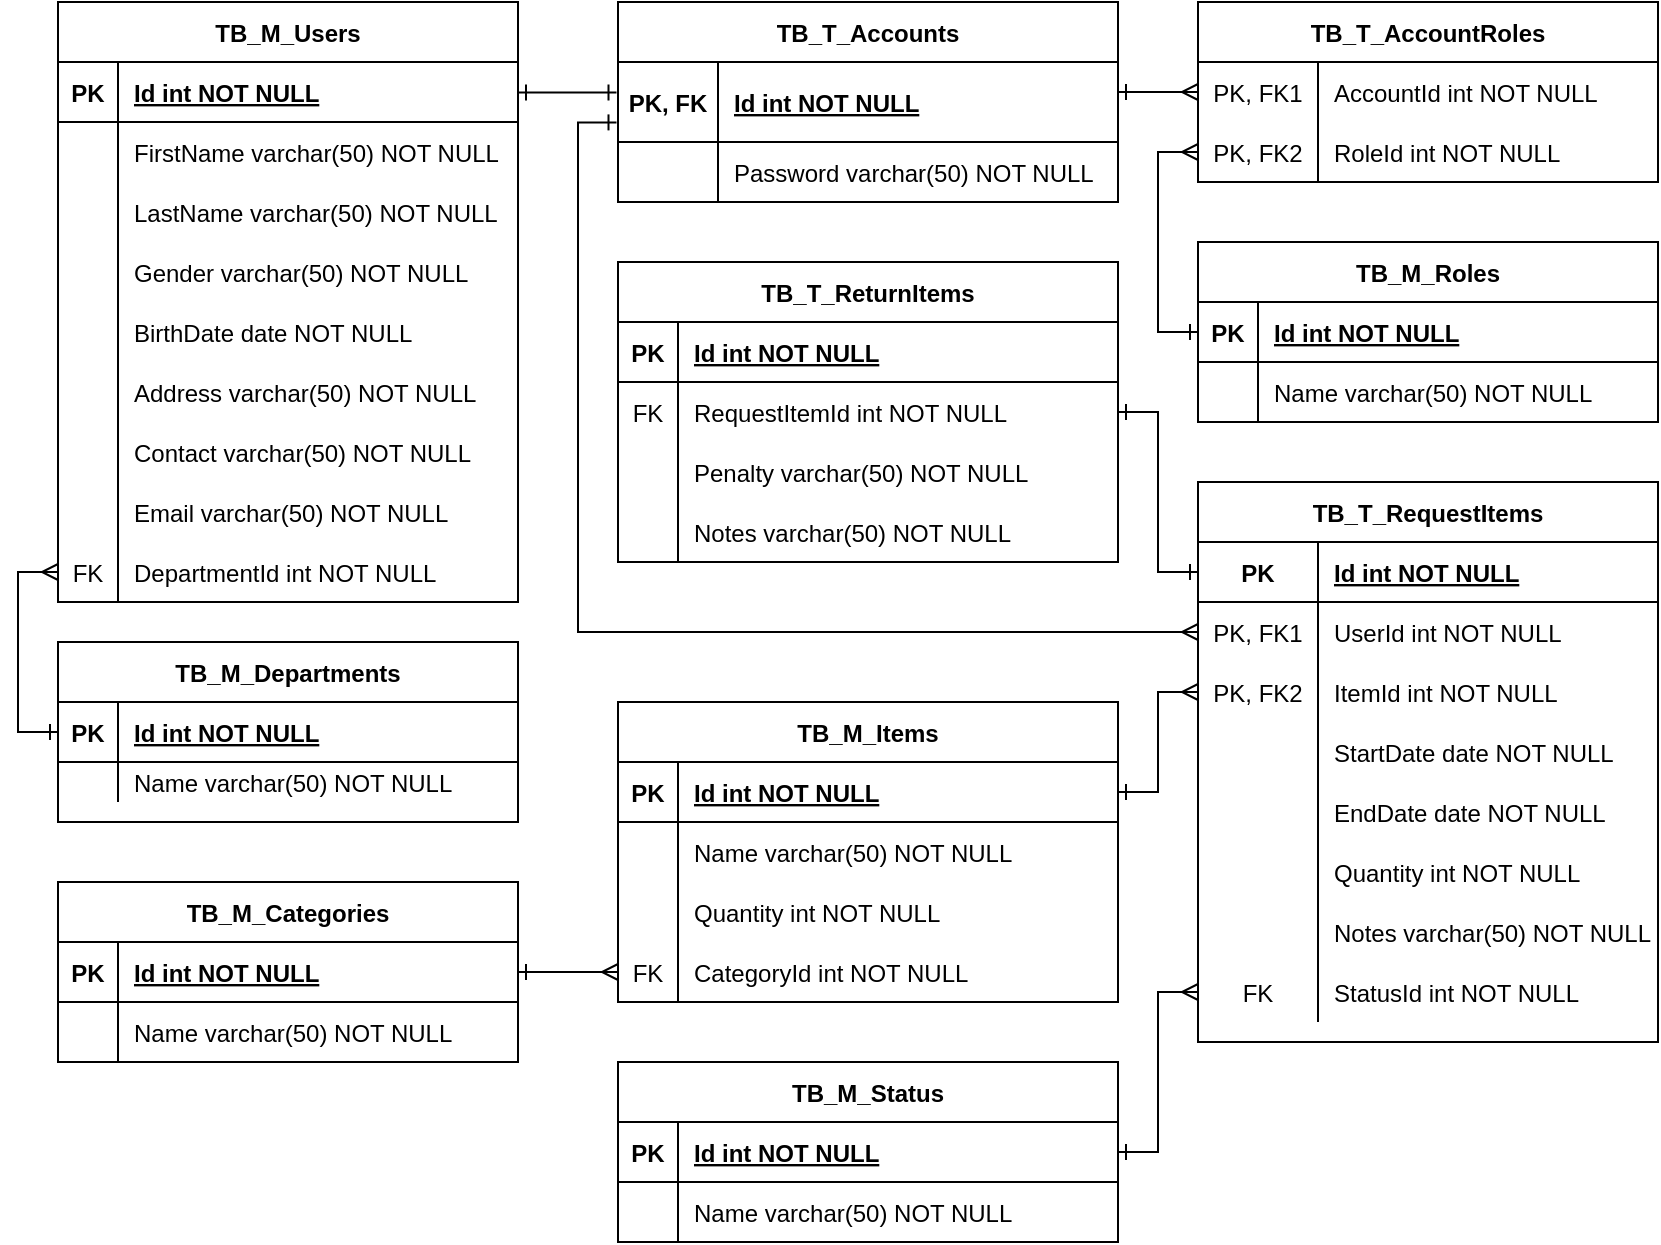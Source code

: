 <mxfile version="13.9.9" type="device"><diagram id="w-NEMkTlsazSrL-gV_eE" name="Page-1"><mxGraphModel dx="1618" dy="522" grid="1" gridSize="10" guides="1" tooltips="1" connect="1" arrows="1" fold="1" page="1" pageScale="1" pageWidth="850" pageHeight="1100" math="0" shadow="0"><root><mxCell id="0"/><mxCell id="1" parent="0"/><mxCell id="_yK1WqWLc95LK5TecWF0-2" value="TB_M_Users" style="shape=table;startSize=30;container=1;collapsible=1;childLayout=tableLayout;fixedRows=1;rowLines=0;fontStyle=1;align=center;resizeLast=1;" parent="1" vertex="1"><mxGeometry x="-50" width="230" height="300" as="geometry"/></mxCell><mxCell id="_yK1WqWLc95LK5TecWF0-3" value="" style="shape=partialRectangle;collapsible=0;dropTarget=0;pointerEvents=0;fillColor=none;top=0;left=0;bottom=1;right=0;points=[[0,0.5],[1,0.5]];portConstraint=eastwest;" parent="_yK1WqWLc95LK5TecWF0-2" vertex="1"><mxGeometry y="30" width="230" height="30" as="geometry"/></mxCell><mxCell id="_yK1WqWLc95LK5TecWF0-4" value="PK" style="shape=partialRectangle;connectable=0;fillColor=none;top=0;left=0;bottom=0;right=0;fontStyle=1;overflow=hidden;" parent="_yK1WqWLc95LK5TecWF0-3" vertex="1"><mxGeometry width="30" height="30" as="geometry"/></mxCell><mxCell id="_yK1WqWLc95LK5TecWF0-5" value="Id int NOT NULL" style="shape=partialRectangle;connectable=0;fillColor=none;top=0;left=0;bottom=0;right=0;align=left;spacingLeft=6;fontStyle=5;overflow=hidden;" parent="_yK1WqWLc95LK5TecWF0-3" vertex="1"><mxGeometry x="30" width="200" height="30" as="geometry"/></mxCell><mxCell id="_yK1WqWLc95LK5TecWF0-6" value="" style="shape=partialRectangle;collapsible=0;dropTarget=0;pointerEvents=0;fillColor=none;top=0;left=0;bottom=0;right=0;points=[[0,0.5],[1,0.5]];portConstraint=eastwest;" parent="_yK1WqWLc95LK5TecWF0-2" vertex="1"><mxGeometry y="60" width="230" height="30" as="geometry"/></mxCell><mxCell id="_yK1WqWLc95LK5TecWF0-7" value="" style="shape=partialRectangle;connectable=0;fillColor=none;top=0;left=0;bottom=0;right=0;editable=1;overflow=hidden;" parent="_yK1WqWLc95LK5TecWF0-6" vertex="1"><mxGeometry width="30" height="30" as="geometry"/></mxCell><mxCell id="_yK1WqWLc95LK5TecWF0-8" value="FirstName varchar(50) NOT NULL" style="shape=partialRectangle;connectable=0;fillColor=none;top=0;left=0;bottom=0;right=0;align=left;spacingLeft=6;overflow=hidden;" parent="_yK1WqWLc95LK5TecWF0-6" vertex="1"><mxGeometry x="30" width="200" height="30" as="geometry"/></mxCell><mxCell id="ksqIc-i-0kjTKb_IRrfs-51" value="" style="shape=partialRectangle;collapsible=0;dropTarget=0;pointerEvents=0;fillColor=none;top=0;left=0;bottom=0;right=0;points=[[0,0.5],[1,0.5]];portConstraint=eastwest;" parent="_yK1WqWLc95LK5TecWF0-2" vertex="1"><mxGeometry y="90" width="230" height="30" as="geometry"/></mxCell><mxCell id="ksqIc-i-0kjTKb_IRrfs-52" value="" style="shape=partialRectangle;connectable=0;fillColor=none;top=0;left=0;bottom=0;right=0;editable=1;overflow=hidden;" parent="ksqIc-i-0kjTKb_IRrfs-51" vertex="1"><mxGeometry width="30" height="30" as="geometry"/></mxCell><mxCell id="ksqIc-i-0kjTKb_IRrfs-53" value="LastName varchar(50) NOT NULL" style="shape=partialRectangle;connectable=0;fillColor=none;top=0;left=0;bottom=0;right=0;align=left;spacingLeft=6;overflow=hidden;" parent="ksqIc-i-0kjTKb_IRrfs-51" vertex="1"><mxGeometry x="30" width="200" height="30" as="geometry"/></mxCell><mxCell id="ksqIc-i-0kjTKb_IRrfs-48" value="" style="shape=partialRectangle;collapsible=0;dropTarget=0;pointerEvents=0;fillColor=none;top=0;left=0;bottom=0;right=0;points=[[0,0.5],[1,0.5]];portConstraint=eastwest;" parent="_yK1WqWLc95LK5TecWF0-2" vertex="1"><mxGeometry y="120" width="230" height="30" as="geometry"/></mxCell><mxCell id="ksqIc-i-0kjTKb_IRrfs-49" value="" style="shape=partialRectangle;connectable=0;fillColor=none;top=0;left=0;bottom=0;right=0;editable=1;overflow=hidden;" parent="ksqIc-i-0kjTKb_IRrfs-48" vertex="1"><mxGeometry width="30" height="30" as="geometry"/></mxCell><mxCell id="ksqIc-i-0kjTKb_IRrfs-50" value="Gender varchar(50) NOT NULL" style="shape=partialRectangle;connectable=0;fillColor=none;top=0;left=0;bottom=0;right=0;align=left;spacingLeft=6;overflow=hidden;" parent="ksqIc-i-0kjTKb_IRrfs-48" vertex="1"><mxGeometry x="30" width="200" height="30" as="geometry"/></mxCell><mxCell id="_yK1WqWLc95LK5TecWF0-12" value="" style="shape=partialRectangle;collapsible=0;dropTarget=0;pointerEvents=0;fillColor=none;top=0;left=0;bottom=0;right=0;points=[[0,0.5],[1,0.5]];portConstraint=eastwest;" parent="_yK1WqWLc95LK5TecWF0-2" vertex="1"><mxGeometry y="150" width="230" height="30" as="geometry"/></mxCell><mxCell id="_yK1WqWLc95LK5TecWF0-13" value="" style="shape=partialRectangle;connectable=0;fillColor=none;top=0;left=0;bottom=0;right=0;editable=1;overflow=hidden;" parent="_yK1WqWLc95LK5TecWF0-12" vertex="1"><mxGeometry width="30" height="30" as="geometry"/></mxCell><mxCell id="_yK1WqWLc95LK5TecWF0-14" value="BirthDate date NOT NULL" style="shape=partialRectangle;connectable=0;fillColor=none;top=0;left=0;bottom=0;right=0;align=left;spacingLeft=6;overflow=hidden;" parent="_yK1WqWLc95LK5TecWF0-12" vertex="1"><mxGeometry x="30" width="200" height="30" as="geometry"/></mxCell><mxCell id="_yK1WqWLc95LK5TecWF0-9" value="" style="shape=partialRectangle;collapsible=0;dropTarget=0;pointerEvents=0;fillColor=none;top=0;left=0;bottom=0;right=0;points=[[0,0.5],[1,0.5]];portConstraint=eastwest;" parent="_yK1WqWLc95LK5TecWF0-2" vertex="1"><mxGeometry y="180" width="230" height="30" as="geometry"/></mxCell><mxCell id="_yK1WqWLc95LK5TecWF0-10" value="" style="shape=partialRectangle;connectable=0;fillColor=none;top=0;left=0;bottom=0;right=0;editable=1;overflow=hidden;" parent="_yK1WqWLc95LK5TecWF0-9" vertex="1"><mxGeometry width="30" height="30" as="geometry"/></mxCell><mxCell id="_yK1WqWLc95LK5TecWF0-11" value="Address varchar(50) NOT NULL" style="shape=partialRectangle;connectable=0;fillColor=none;top=0;left=0;bottom=0;right=0;align=left;spacingLeft=6;overflow=hidden;" parent="_yK1WqWLc95LK5TecWF0-9" vertex="1"><mxGeometry x="30" width="200" height="30" as="geometry"/></mxCell><mxCell id="ksqIc-i-0kjTKb_IRrfs-29" value="" style="shape=partialRectangle;collapsible=0;dropTarget=0;pointerEvents=0;fillColor=none;top=0;left=0;bottom=0;right=0;points=[[0,0.5],[1,0.5]];portConstraint=eastwest;" parent="_yK1WqWLc95LK5TecWF0-2" vertex="1"><mxGeometry y="210" width="230" height="30" as="geometry"/></mxCell><mxCell id="ksqIc-i-0kjTKb_IRrfs-30" value="" style="shape=partialRectangle;connectable=0;fillColor=none;top=0;left=0;bottom=0;right=0;editable=1;overflow=hidden;" parent="ksqIc-i-0kjTKb_IRrfs-29" vertex="1"><mxGeometry width="30" height="30" as="geometry"/></mxCell><mxCell id="ksqIc-i-0kjTKb_IRrfs-31" value="Contact varchar(50) NOT NULL" style="shape=partialRectangle;connectable=0;fillColor=none;top=0;left=0;bottom=0;right=0;align=left;spacingLeft=6;overflow=hidden;" parent="ksqIc-i-0kjTKb_IRrfs-29" vertex="1"><mxGeometry x="30" width="200" height="30" as="geometry"/></mxCell><mxCell id="ksqIc-i-0kjTKb_IRrfs-54" value="" style="shape=partialRectangle;collapsible=0;dropTarget=0;pointerEvents=0;fillColor=none;top=0;left=0;bottom=0;right=0;points=[[0,0.5],[1,0.5]];portConstraint=eastwest;" parent="_yK1WqWLc95LK5TecWF0-2" vertex="1"><mxGeometry y="240" width="230" height="30" as="geometry"/></mxCell><mxCell id="ksqIc-i-0kjTKb_IRrfs-55" value="" style="shape=partialRectangle;connectable=0;fillColor=none;top=0;left=0;bottom=0;right=0;editable=1;overflow=hidden;" parent="ksqIc-i-0kjTKb_IRrfs-54" vertex="1"><mxGeometry width="30" height="30" as="geometry"/></mxCell><mxCell id="ksqIc-i-0kjTKb_IRrfs-56" value="Email varchar(50) NOT NULL" style="shape=partialRectangle;connectable=0;fillColor=none;top=0;left=0;bottom=0;right=0;align=left;spacingLeft=6;overflow=hidden;" parent="ksqIc-i-0kjTKb_IRrfs-54" vertex="1"><mxGeometry x="30" width="200" height="30" as="geometry"/></mxCell><mxCell id="ksqIc-i-0kjTKb_IRrfs-57" value="" style="shape=partialRectangle;collapsible=0;dropTarget=0;pointerEvents=0;fillColor=none;top=0;left=0;bottom=0;right=0;points=[[0,0.5],[1,0.5]];portConstraint=eastwest;" parent="_yK1WqWLc95LK5TecWF0-2" vertex="1"><mxGeometry y="270" width="230" height="30" as="geometry"/></mxCell><mxCell id="ksqIc-i-0kjTKb_IRrfs-58" value="FK" style="shape=partialRectangle;connectable=0;fillColor=none;top=0;left=0;bottom=0;right=0;editable=1;overflow=hidden;" parent="ksqIc-i-0kjTKb_IRrfs-57" vertex="1"><mxGeometry width="30" height="30" as="geometry"/></mxCell><mxCell id="ksqIc-i-0kjTKb_IRrfs-59" value="DepartmentId int NOT NULL" style="shape=partialRectangle;connectable=0;fillColor=none;top=0;left=0;bottom=0;right=0;align=left;spacingLeft=6;overflow=hidden;" parent="ksqIc-i-0kjTKb_IRrfs-57" vertex="1"><mxGeometry x="30" width="200" height="30" as="geometry"/></mxCell><mxCell id="_yK1WqWLc95LK5TecWF0-42" value="TB_T_Accounts" style="shape=table;startSize=30;container=1;collapsible=1;childLayout=tableLayout;fixedRows=1;rowLines=0;fontStyle=1;align=center;resizeLast=1;" parent="1" vertex="1"><mxGeometry x="230" width="250" height="100" as="geometry"/></mxCell><mxCell id="_yK1WqWLc95LK5TecWF0-46" value="" style="shape=partialRectangle;collapsible=0;dropTarget=0;pointerEvents=0;fillColor=none;top=0;left=0;bottom=1;right=0;points=[[0,0.5],[1,0.5]];portConstraint=eastwest;" parent="_yK1WqWLc95LK5TecWF0-42" vertex="1"><mxGeometry y="30" width="250" height="40" as="geometry"/></mxCell><mxCell id="_yK1WqWLc95LK5TecWF0-47" value="PK, FK" style="shape=partialRectangle;connectable=0;fillColor=none;top=0;left=0;bottom=0;right=0;fontStyle=1;overflow=hidden;" parent="_yK1WqWLc95LK5TecWF0-46" vertex="1"><mxGeometry width="50" height="40" as="geometry"/></mxCell><mxCell id="_yK1WqWLc95LK5TecWF0-48" value="Id int NOT NULL" style="shape=partialRectangle;connectable=0;fillColor=none;top=0;left=0;bottom=0;right=0;align=left;spacingLeft=6;fontStyle=5;overflow=hidden;" parent="_yK1WqWLc95LK5TecWF0-46" vertex="1"><mxGeometry x="50" width="200" height="40" as="geometry"/></mxCell><mxCell id="_yK1WqWLc95LK5TecWF0-49" value="" style="shape=partialRectangle;collapsible=0;dropTarget=0;pointerEvents=0;fillColor=none;top=0;left=0;bottom=0;right=0;points=[[0,0.5],[1,0.5]];portConstraint=eastwest;" parent="_yK1WqWLc95LK5TecWF0-42" vertex="1"><mxGeometry y="70" width="250" height="30" as="geometry"/></mxCell><mxCell id="_yK1WqWLc95LK5TecWF0-50" value="" style="shape=partialRectangle;connectable=0;fillColor=none;top=0;left=0;bottom=0;right=0;editable=1;overflow=hidden;" parent="_yK1WqWLc95LK5TecWF0-49" vertex="1"><mxGeometry width="50" height="30" as="geometry"/></mxCell><mxCell id="_yK1WqWLc95LK5TecWF0-51" value="Password varchar(50) NOT NULL" style="shape=partialRectangle;connectable=0;fillColor=none;top=0;left=0;bottom=0;right=0;align=left;spacingLeft=6;overflow=hidden;" parent="_yK1WqWLc95LK5TecWF0-49" vertex="1"><mxGeometry x="50" width="200" height="30" as="geometry"/></mxCell><mxCell id="_yK1WqWLc95LK5TecWF0-129" style="edgeStyle=orthogonalEdgeStyle;rounded=0;orthogonalLoop=1;jettySize=auto;html=1;entryX=0;entryY=0.5;entryDx=0;entryDy=0;startArrow=ERmany;startFill=0;endArrow=ERone;endFill=0;exitX=0;exitY=0.5;exitDx=0;exitDy=0;" parent="1" source="_yK1WqWLc95LK5TecWF0-62" target="_yK1WqWLc95LK5TecWF0-81" edge="1"><mxGeometry relative="1" as="geometry"><mxPoint x="520" y="105" as="sourcePoint"/></mxGeometry></mxCell><mxCell id="_yK1WqWLc95LK5TecWF0-55" value="TB_T_AccountRoles" style="shape=table;startSize=30;container=1;collapsible=1;childLayout=tableLayout;fixedRows=1;rowLines=0;fontStyle=1;align=center;resizeLast=1;" parent="1" vertex="1"><mxGeometry x="520" width="230" height="90" as="geometry"/></mxCell><mxCell id="_yK1WqWLc95LK5TecWF0-56" value="" style="shape=partialRectangle;collapsible=0;dropTarget=0;pointerEvents=0;fillColor=none;top=0;left=0;bottom=0;right=0;points=[[0,0.5],[1,0.5]];portConstraint=eastwest;" parent="_yK1WqWLc95LK5TecWF0-55" vertex="1"><mxGeometry y="30" width="230" height="30" as="geometry"/></mxCell><mxCell id="_yK1WqWLc95LK5TecWF0-57" value="PK, FK1" style="shape=partialRectangle;connectable=0;fillColor=none;top=0;left=0;bottom=0;right=0;fontStyle=0;overflow=hidden;" parent="_yK1WqWLc95LK5TecWF0-56" vertex="1"><mxGeometry width="60" height="30" as="geometry"/></mxCell><mxCell id="_yK1WqWLc95LK5TecWF0-58" value="AccountId int NOT NULL" style="shape=partialRectangle;connectable=0;fillColor=none;top=0;left=0;bottom=0;right=0;align=left;spacingLeft=6;fontStyle=0;overflow=hidden;" parent="_yK1WqWLc95LK5TecWF0-56" vertex="1"><mxGeometry x="60" width="170" height="30" as="geometry"/></mxCell><mxCell id="_yK1WqWLc95LK5TecWF0-62" value="" style="shape=partialRectangle;collapsible=0;dropTarget=0;pointerEvents=0;fillColor=none;top=0;left=0;bottom=0;right=0;points=[[0,0.5],[1,0.5]];portConstraint=eastwest;" parent="_yK1WqWLc95LK5TecWF0-55" vertex="1"><mxGeometry y="60" width="230" height="30" as="geometry"/></mxCell><mxCell id="_yK1WqWLc95LK5TecWF0-63" value="PK, FK2" style="shape=partialRectangle;connectable=0;fillColor=none;top=0;left=0;bottom=0;right=0;editable=1;overflow=hidden;" parent="_yK1WqWLc95LK5TecWF0-62" vertex="1"><mxGeometry width="60" height="30" as="geometry"/></mxCell><mxCell id="_yK1WqWLc95LK5TecWF0-64" value="RoleId int NOT NULL" style="shape=partialRectangle;connectable=0;fillColor=none;top=0;left=0;bottom=0;right=0;align=left;spacingLeft=6;overflow=hidden;" parent="_yK1WqWLc95LK5TecWF0-62" vertex="1"><mxGeometry x="60" width="170" height="30" as="geometry"/></mxCell><mxCell id="_yK1WqWLc95LK5TecWF0-81" value="TB_M_Roles" style="shape=table;startSize=30;container=1;collapsible=1;childLayout=tableLayout;fixedRows=1;rowLines=0;fontStyle=1;align=center;resizeLast=1;" parent="1" vertex="1"><mxGeometry x="520" y="120" width="230" height="90" as="geometry"/></mxCell><mxCell id="_yK1WqWLc95LK5TecWF0-82" value="" style="shape=partialRectangle;collapsible=0;dropTarget=0;pointerEvents=0;fillColor=none;top=0;left=0;bottom=1;right=0;points=[[0,0.5],[1,0.5]];portConstraint=eastwest;" parent="_yK1WqWLc95LK5TecWF0-81" vertex="1"><mxGeometry y="30" width="230" height="30" as="geometry"/></mxCell><mxCell id="_yK1WqWLc95LK5TecWF0-83" value="PK" style="shape=partialRectangle;connectable=0;fillColor=none;top=0;left=0;bottom=0;right=0;fontStyle=1;overflow=hidden;" parent="_yK1WqWLc95LK5TecWF0-82" vertex="1"><mxGeometry width="30" height="30" as="geometry"/></mxCell><mxCell id="_yK1WqWLc95LK5TecWF0-84" value="Id int NOT NULL" style="shape=partialRectangle;connectable=0;fillColor=none;top=0;left=0;bottom=0;right=0;align=left;spacingLeft=6;fontStyle=5;overflow=hidden;" parent="_yK1WqWLc95LK5TecWF0-82" vertex="1"><mxGeometry x="30" width="200" height="30" as="geometry"/></mxCell><mxCell id="_yK1WqWLc95LK5TecWF0-85" value="" style="shape=partialRectangle;collapsible=0;dropTarget=0;pointerEvents=0;fillColor=none;top=0;left=0;bottom=0;right=0;points=[[0,0.5],[1,0.5]];portConstraint=eastwest;" parent="_yK1WqWLc95LK5TecWF0-81" vertex="1"><mxGeometry y="60" width="230" height="30" as="geometry"/></mxCell><mxCell id="_yK1WqWLc95LK5TecWF0-86" value="" style="shape=partialRectangle;connectable=0;fillColor=none;top=0;left=0;bottom=0;right=0;editable=1;overflow=hidden;" parent="_yK1WqWLc95LK5TecWF0-85" vertex="1"><mxGeometry width="30" height="30" as="geometry"/></mxCell><mxCell id="_yK1WqWLc95LK5TecWF0-87" value="Name varchar(50) NOT NULL" style="shape=partialRectangle;connectable=0;fillColor=none;top=0;left=0;bottom=0;right=0;align=left;spacingLeft=6;overflow=hidden;" parent="_yK1WqWLc95LK5TecWF0-85" vertex="1"><mxGeometry x="30" width="200" height="30" as="geometry"/></mxCell><mxCell id="_yK1WqWLc95LK5TecWF0-94" value="TB_M_Items" style="shape=table;startSize=30;container=1;collapsible=1;childLayout=tableLayout;fixedRows=1;rowLines=0;fontStyle=1;align=center;resizeLast=1;" parent="1" vertex="1"><mxGeometry x="230" y="350" width="250" height="150" as="geometry"/></mxCell><mxCell id="_yK1WqWLc95LK5TecWF0-95" value="" style="shape=partialRectangle;collapsible=0;dropTarget=0;pointerEvents=0;fillColor=none;top=0;left=0;bottom=1;right=0;points=[[0,0.5],[1,0.5]];portConstraint=eastwest;" parent="_yK1WqWLc95LK5TecWF0-94" vertex="1"><mxGeometry y="30" width="250" height="30" as="geometry"/></mxCell><mxCell id="_yK1WqWLc95LK5TecWF0-96" value="PK" style="shape=partialRectangle;connectable=0;fillColor=none;top=0;left=0;bottom=0;right=0;fontStyle=1;overflow=hidden;" parent="_yK1WqWLc95LK5TecWF0-95" vertex="1"><mxGeometry width="30" height="30" as="geometry"/></mxCell><mxCell id="_yK1WqWLc95LK5TecWF0-97" value="Id int NOT NULL" style="shape=partialRectangle;connectable=0;fillColor=none;top=0;left=0;bottom=0;right=0;align=left;spacingLeft=6;fontStyle=5;overflow=hidden;" parent="_yK1WqWLc95LK5TecWF0-95" vertex="1"><mxGeometry x="30" width="220" height="30" as="geometry"/></mxCell><mxCell id="_yK1WqWLc95LK5TecWF0-98" value="" style="shape=partialRectangle;collapsible=0;dropTarget=0;pointerEvents=0;fillColor=none;top=0;left=0;bottom=0;right=0;points=[[0,0.5],[1,0.5]];portConstraint=eastwest;" parent="_yK1WqWLc95LK5TecWF0-94" vertex="1"><mxGeometry y="60" width="250" height="30" as="geometry"/></mxCell><mxCell id="_yK1WqWLc95LK5TecWF0-99" value="" style="shape=partialRectangle;connectable=0;fillColor=none;top=0;left=0;bottom=0;right=0;editable=1;overflow=hidden;" parent="_yK1WqWLc95LK5TecWF0-98" vertex="1"><mxGeometry width="30" height="30" as="geometry"/></mxCell><mxCell id="_yK1WqWLc95LK5TecWF0-100" value="Name varchar(50) NOT NULL" style="shape=partialRectangle;connectable=0;fillColor=none;top=0;left=0;bottom=0;right=0;align=left;spacingLeft=6;overflow=hidden;" parent="_yK1WqWLc95LK5TecWF0-98" vertex="1"><mxGeometry x="30" width="220" height="30" as="geometry"/></mxCell><mxCell id="_yK1WqWLc95LK5TecWF0-101" value="" style="shape=partialRectangle;collapsible=0;dropTarget=0;pointerEvents=0;fillColor=none;top=0;left=0;bottom=0;right=0;points=[[0,0.5],[1,0.5]];portConstraint=eastwest;" parent="_yK1WqWLc95LK5TecWF0-94" vertex="1"><mxGeometry y="90" width="250" height="30" as="geometry"/></mxCell><mxCell id="_yK1WqWLc95LK5TecWF0-102" value="" style="shape=partialRectangle;connectable=0;fillColor=none;top=0;left=0;bottom=0;right=0;editable=1;overflow=hidden;" parent="_yK1WqWLc95LK5TecWF0-101" vertex="1"><mxGeometry width="30" height="30" as="geometry"/></mxCell><mxCell id="_yK1WqWLc95LK5TecWF0-103" value="Quantity int NOT NULL" style="shape=partialRectangle;connectable=0;fillColor=none;top=0;left=0;bottom=0;right=0;align=left;spacingLeft=6;overflow=hidden;" parent="_yK1WqWLc95LK5TecWF0-101" vertex="1"><mxGeometry x="30" width="220" height="30" as="geometry"/></mxCell><mxCell id="_yK1WqWLc95LK5TecWF0-104" value="" style="shape=partialRectangle;collapsible=0;dropTarget=0;pointerEvents=0;fillColor=none;top=0;left=0;bottom=0;right=0;points=[[0,0.5],[1,0.5]];portConstraint=eastwest;" parent="_yK1WqWLc95LK5TecWF0-94" vertex="1"><mxGeometry y="120" width="250" height="30" as="geometry"/></mxCell><mxCell id="_yK1WqWLc95LK5TecWF0-105" value="FK" style="shape=partialRectangle;connectable=0;fillColor=none;top=0;left=0;bottom=0;right=0;editable=1;overflow=hidden;" parent="_yK1WqWLc95LK5TecWF0-104" vertex="1"><mxGeometry width="30" height="30" as="geometry"/></mxCell><mxCell id="_yK1WqWLc95LK5TecWF0-106" value="CategoryId int NOT NULL" style="shape=partialRectangle;connectable=0;fillColor=none;top=0;left=0;bottom=0;right=0;align=left;spacingLeft=6;overflow=hidden;" parent="_yK1WqWLc95LK5TecWF0-104" vertex="1"><mxGeometry x="30" width="220" height="30" as="geometry"/></mxCell><mxCell id="_yK1WqWLc95LK5TecWF0-132" style="edgeStyle=orthogonalEdgeStyle;rounded=0;orthogonalLoop=1;jettySize=auto;html=1;startArrow=ERmany;startFill=0;endArrow=ERone;endFill=0;entryX=-0.003;entryY=0.755;entryDx=0;entryDy=0;entryPerimeter=0;exitX=0;exitY=0.5;exitDx=0;exitDy=0;" parent="1" source="_yK1WqWLc95LK5TecWF0-111" target="_yK1WqWLc95LK5TecWF0-46" edge="1"><mxGeometry relative="1" as="geometry"><Array as="points"><mxPoint x="210" y="315"/><mxPoint x="210" y="60"/></Array><mxPoint x="430" y="320" as="sourcePoint"/><mxPoint x="270" y="130" as="targetPoint"/></mxGeometry></mxCell><mxCell id="_yK1WqWLc95LK5TecWF0-107" value="TB_T_RequestItems" style="shape=table;startSize=30;container=1;collapsible=1;childLayout=tableLayout;fixedRows=1;rowLines=0;fontStyle=1;align=center;resizeLast=1;" parent="1" vertex="1"><mxGeometry x="520" y="240" width="230" height="280" as="geometry"/></mxCell><mxCell id="_yK1WqWLc95LK5TecWF0-108" value="" style="shape=partialRectangle;collapsible=0;dropTarget=0;pointerEvents=0;fillColor=none;top=0;left=0;bottom=1;right=0;points=[[0,0.5],[1,0.5]];portConstraint=eastwest;" parent="_yK1WqWLc95LK5TecWF0-107" vertex="1"><mxGeometry y="30" width="230" height="30" as="geometry"/></mxCell><mxCell id="_yK1WqWLc95LK5TecWF0-109" value="PK" style="shape=partialRectangle;connectable=0;fillColor=none;top=0;left=0;bottom=0;right=0;fontStyle=1;overflow=hidden;" parent="_yK1WqWLc95LK5TecWF0-108" vertex="1"><mxGeometry width="60" height="30" as="geometry"/></mxCell><mxCell id="_yK1WqWLc95LK5TecWF0-110" value="Id int NOT NULL" style="shape=partialRectangle;connectable=0;fillColor=none;top=0;left=0;bottom=0;right=0;align=left;spacingLeft=6;fontStyle=5;overflow=hidden;" parent="_yK1WqWLc95LK5TecWF0-108" vertex="1"><mxGeometry x="60" width="170" height="30" as="geometry"/></mxCell><mxCell id="_yK1WqWLc95LK5TecWF0-111" value="" style="shape=partialRectangle;collapsible=0;dropTarget=0;pointerEvents=0;fillColor=none;top=0;left=0;bottom=0;right=0;points=[[0,0.5],[1,0.5]];portConstraint=eastwest;" parent="_yK1WqWLc95LK5TecWF0-107" vertex="1"><mxGeometry y="60" width="230" height="30" as="geometry"/></mxCell><mxCell id="_yK1WqWLc95LK5TecWF0-112" value="PK, FK1" style="shape=partialRectangle;connectable=0;fillColor=none;top=0;left=0;bottom=0;right=0;editable=1;overflow=hidden;" parent="_yK1WqWLc95LK5TecWF0-111" vertex="1"><mxGeometry width="60" height="30" as="geometry"/></mxCell><mxCell id="_yK1WqWLc95LK5TecWF0-113" value="UserId int NOT NULL" style="shape=partialRectangle;connectable=0;fillColor=none;top=0;left=0;bottom=0;right=0;align=left;spacingLeft=6;overflow=hidden;" parent="_yK1WqWLc95LK5TecWF0-111" vertex="1"><mxGeometry x="60" width="170" height="30" as="geometry"/></mxCell><mxCell id="_yK1WqWLc95LK5TecWF0-114" value="" style="shape=partialRectangle;collapsible=0;dropTarget=0;pointerEvents=0;fillColor=none;top=0;left=0;bottom=0;right=0;points=[[0,0.5],[1,0.5]];portConstraint=eastwest;" parent="_yK1WqWLc95LK5TecWF0-107" vertex="1"><mxGeometry y="90" width="230" height="30" as="geometry"/></mxCell><mxCell id="_yK1WqWLc95LK5TecWF0-115" value="PK, FK2" style="shape=partialRectangle;connectable=0;fillColor=none;top=0;left=0;bottom=0;right=0;editable=1;overflow=hidden;" parent="_yK1WqWLc95LK5TecWF0-114" vertex="1"><mxGeometry width="60" height="30" as="geometry"/></mxCell><mxCell id="_yK1WqWLc95LK5TecWF0-116" value="ItemId int NOT NULL" style="shape=partialRectangle;connectable=0;fillColor=none;top=0;left=0;bottom=0;right=0;align=left;spacingLeft=6;overflow=hidden;" parent="_yK1WqWLc95LK5TecWF0-114" vertex="1"><mxGeometry x="60" width="170" height="30" as="geometry"/></mxCell><mxCell id="_yK1WqWLc95LK5TecWF0-117" value="" style="shape=partialRectangle;collapsible=0;dropTarget=0;pointerEvents=0;fillColor=none;top=0;left=0;bottom=0;right=0;points=[[0,0.5],[1,0.5]];portConstraint=eastwest;" parent="_yK1WqWLc95LK5TecWF0-107" vertex="1"><mxGeometry y="120" width="230" height="30" as="geometry"/></mxCell><mxCell id="_yK1WqWLc95LK5TecWF0-118" value="" style="shape=partialRectangle;connectable=0;fillColor=none;top=0;left=0;bottom=0;right=0;editable=1;overflow=hidden;" parent="_yK1WqWLc95LK5TecWF0-117" vertex="1"><mxGeometry width="60" height="30" as="geometry"/></mxCell><mxCell id="_yK1WqWLc95LK5TecWF0-119" value="StartDate date NOT NULL" style="shape=partialRectangle;connectable=0;fillColor=none;top=0;left=0;bottom=0;right=0;align=left;spacingLeft=6;overflow=hidden;" parent="_yK1WqWLc95LK5TecWF0-117" vertex="1"><mxGeometry x="60" width="170" height="30" as="geometry"/></mxCell><mxCell id="ksqIc-i-0kjTKb_IRrfs-74" value="" style="shape=partialRectangle;collapsible=0;dropTarget=0;pointerEvents=0;fillColor=none;top=0;left=0;bottom=0;right=0;points=[[0,0.5],[1,0.5]];portConstraint=eastwest;" parent="_yK1WqWLc95LK5TecWF0-107" vertex="1"><mxGeometry y="150" width="230" height="30" as="geometry"/></mxCell><mxCell id="ksqIc-i-0kjTKb_IRrfs-75" value="" style="shape=partialRectangle;connectable=0;fillColor=none;top=0;left=0;bottom=0;right=0;editable=1;overflow=hidden;" parent="ksqIc-i-0kjTKb_IRrfs-74" vertex="1"><mxGeometry width="60" height="30" as="geometry"/></mxCell><mxCell id="ksqIc-i-0kjTKb_IRrfs-76" value="EndDate date NOT NULL" style="shape=partialRectangle;connectable=0;fillColor=none;top=0;left=0;bottom=0;right=0;align=left;spacingLeft=6;overflow=hidden;" parent="ksqIc-i-0kjTKb_IRrfs-74" vertex="1"><mxGeometry x="60" width="170" height="30" as="geometry"/></mxCell><mxCell id="ksqIc-i-0kjTKb_IRrfs-77" value="" style="shape=partialRectangle;collapsible=0;dropTarget=0;pointerEvents=0;fillColor=none;top=0;left=0;bottom=0;right=0;points=[[0,0.5],[1,0.5]];portConstraint=eastwest;" parent="_yK1WqWLc95LK5TecWF0-107" vertex="1"><mxGeometry y="180" width="230" height="30" as="geometry"/></mxCell><mxCell id="ksqIc-i-0kjTKb_IRrfs-78" value="" style="shape=partialRectangle;connectable=0;fillColor=none;top=0;left=0;bottom=0;right=0;editable=1;overflow=hidden;" parent="ksqIc-i-0kjTKb_IRrfs-77" vertex="1"><mxGeometry width="60" height="30" as="geometry"/></mxCell><mxCell id="ksqIc-i-0kjTKb_IRrfs-79" value="Quantity int NOT NULL" style="shape=partialRectangle;connectable=0;fillColor=none;top=0;left=0;bottom=0;right=0;align=left;spacingLeft=6;overflow=hidden;" parent="ksqIc-i-0kjTKb_IRrfs-77" vertex="1"><mxGeometry x="60" width="170" height="30" as="geometry"/></mxCell><mxCell id="ksqIc-i-0kjTKb_IRrfs-80" value="" style="shape=partialRectangle;collapsible=0;dropTarget=0;pointerEvents=0;fillColor=none;top=0;left=0;bottom=0;right=0;points=[[0,0.5],[1,0.5]];portConstraint=eastwest;" parent="_yK1WqWLc95LK5TecWF0-107" vertex="1"><mxGeometry y="210" width="230" height="30" as="geometry"/></mxCell><mxCell id="ksqIc-i-0kjTKb_IRrfs-81" value="" style="shape=partialRectangle;connectable=0;fillColor=none;top=0;left=0;bottom=0;right=0;editable=1;overflow=hidden;" parent="ksqIc-i-0kjTKb_IRrfs-80" vertex="1"><mxGeometry width="60" height="30" as="geometry"/></mxCell><mxCell id="ksqIc-i-0kjTKb_IRrfs-82" value="Notes varchar(50) NOT NULL" style="shape=partialRectangle;connectable=0;fillColor=none;top=0;left=0;bottom=0;right=0;align=left;spacingLeft=6;overflow=hidden;" parent="ksqIc-i-0kjTKb_IRrfs-80" vertex="1"><mxGeometry x="60" width="170" height="30" as="geometry"/></mxCell><mxCell id="ksqIc-i-0kjTKb_IRrfs-83" value="" style="shape=partialRectangle;collapsible=0;dropTarget=0;pointerEvents=0;fillColor=none;top=0;left=0;bottom=0;right=0;points=[[0,0.5],[1,0.5]];portConstraint=eastwest;" parent="_yK1WqWLc95LK5TecWF0-107" vertex="1"><mxGeometry y="240" width="230" height="30" as="geometry"/></mxCell><mxCell id="ksqIc-i-0kjTKb_IRrfs-84" value="FK" style="shape=partialRectangle;connectable=0;fillColor=none;top=0;left=0;bottom=0;right=0;editable=1;overflow=hidden;" parent="ksqIc-i-0kjTKb_IRrfs-83" vertex="1"><mxGeometry width="60" height="30" as="geometry"/></mxCell><mxCell id="ksqIc-i-0kjTKb_IRrfs-85" value="StatusId int NOT NULL" style="shape=partialRectangle;connectable=0;fillColor=none;top=0;left=0;bottom=0;right=0;align=left;spacingLeft=6;overflow=hidden;" parent="ksqIc-i-0kjTKb_IRrfs-83" vertex="1"><mxGeometry x="60" width="170" height="30" as="geometry"/></mxCell><mxCell id="_yK1WqWLc95LK5TecWF0-127" style="edgeStyle=orthogonalEdgeStyle;rounded=0;orthogonalLoop=1;jettySize=auto;html=1;startArrow=ERone;startFill=0;endArrow=ERone;endFill=0;entryX=-0.003;entryY=0.382;entryDx=0;entryDy=0;entryPerimeter=0;" parent="1" source="_yK1WqWLc95LK5TecWF0-3" target="_yK1WqWLc95LK5TecWF0-46" edge="1"><mxGeometry relative="1" as="geometry"><mxPoint x="220" y="45" as="targetPoint"/><Array as="points"><mxPoint x="210" y="45"/></Array></mxGeometry></mxCell><mxCell id="_yK1WqWLc95LK5TecWF0-128" style="edgeStyle=orthogonalEdgeStyle;rounded=0;orthogonalLoop=1;jettySize=auto;html=1;entryX=0;entryY=0.5;entryDx=0;entryDy=0;startArrow=ERone;startFill=0;endArrow=ERmany;endFill=0;" parent="1" target="_yK1WqWLc95LK5TecWF0-56" edge="1"><mxGeometry relative="1" as="geometry"><mxPoint x="480" y="45" as="sourcePoint"/><Array as="points"><mxPoint x="480" y="45"/></Array></mxGeometry></mxCell><mxCell id="_yK1WqWLc95LK5TecWF0-133" style="edgeStyle=orthogonalEdgeStyle;rounded=0;orthogonalLoop=1;jettySize=auto;html=1;startArrow=ERone;startFill=0;endArrow=ERmany;endFill=0;entryX=0;entryY=0.5;entryDx=0;entryDy=0;exitX=1;exitY=0.5;exitDx=0;exitDy=0;" parent="1" source="_yK1WqWLc95LK5TecWF0-95" target="_yK1WqWLc95LK5TecWF0-114" edge="1"><mxGeometry relative="1" as="geometry"><Array as="points"><mxPoint x="500" y="395"/><mxPoint x="500" y="345"/></Array><mxPoint x="500" y="440" as="sourcePoint"/><mxPoint x="460" y="360" as="targetPoint"/></mxGeometry></mxCell><mxCell id="_yK1WqWLc95LK5TecWF0-136" value="TB_M_Departments" style="shape=table;startSize=30;container=1;collapsible=1;childLayout=tableLayout;fixedRows=1;rowLines=0;fontStyle=1;align=center;resizeLast=1;" parent="1" vertex="1"><mxGeometry x="-50" y="320" width="230" height="90" as="geometry"/></mxCell><mxCell id="_yK1WqWLc95LK5TecWF0-140" value="" style="shape=partialRectangle;collapsible=0;dropTarget=0;pointerEvents=0;fillColor=none;top=0;left=0;bottom=1;right=0;points=[[0,0.5],[1,0.5]];portConstraint=eastwest;" parent="_yK1WqWLc95LK5TecWF0-136" vertex="1"><mxGeometry y="30" width="230" height="30" as="geometry"/></mxCell><mxCell id="_yK1WqWLc95LK5TecWF0-141" value="PK" style="shape=partialRectangle;connectable=0;fillColor=none;top=0;left=0;bottom=0;right=0;fontStyle=1;overflow=hidden;" parent="_yK1WqWLc95LK5TecWF0-140" vertex="1"><mxGeometry width="30" height="30" as="geometry"/></mxCell><mxCell id="_yK1WqWLc95LK5TecWF0-142" value="Id int NOT NULL" style="shape=partialRectangle;connectable=0;fillColor=none;top=0;left=0;bottom=0;right=0;align=left;spacingLeft=6;fontStyle=5;overflow=hidden;" parent="_yK1WqWLc95LK5TecWF0-140" vertex="1"><mxGeometry x="30" width="200" height="30" as="geometry"/></mxCell><mxCell id="_yK1WqWLc95LK5TecWF0-143" value="" style="shape=partialRectangle;collapsible=0;dropTarget=0;pointerEvents=0;fillColor=none;top=0;left=0;bottom=0;right=0;points=[[0,0.5],[1,0.5]];portConstraint=eastwest;" parent="_yK1WqWLc95LK5TecWF0-136" vertex="1"><mxGeometry y="60" width="230" height="20" as="geometry"/></mxCell><mxCell id="_yK1WqWLc95LK5TecWF0-144" value="" style="shape=partialRectangle;connectable=0;fillColor=none;top=0;left=0;bottom=0;right=0;editable=1;overflow=hidden;" parent="_yK1WqWLc95LK5TecWF0-143" vertex="1"><mxGeometry width="30" height="20" as="geometry"/></mxCell><mxCell id="_yK1WqWLc95LK5TecWF0-145" value="Name varchar(50) NOT NULL" style="shape=partialRectangle;connectable=0;fillColor=none;top=0;left=0;bottom=0;right=0;align=left;spacingLeft=6;overflow=hidden;" parent="_yK1WqWLc95LK5TecWF0-143" vertex="1"><mxGeometry x="30" width="200" height="20" as="geometry"/></mxCell><mxCell id="J-bDoVqn1P26q5teBA3a-2" value="TB_M_Categories" style="shape=table;startSize=30;container=1;collapsible=1;childLayout=tableLayout;fixedRows=1;rowLines=0;fontStyle=1;align=center;resizeLast=1;" parent="1" vertex="1"><mxGeometry x="-50" y="440" width="230" height="90" as="geometry"/></mxCell><mxCell id="J-bDoVqn1P26q5teBA3a-3" value="" style="shape=partialRectangle;collapsible=0;dropTarget=0;pointerEvents=0;fillColor=none;top=0;left=0;bottom=1;right=0;points=[[0,0.5],[1,0.5]];portConstraint=eastwest;" parent="J-bDoVqn1P26q5teBA3a-2" vertex="1"><mxGeometry y="30" width="230" height="30" as="geometry"/></mxCell><mxCell id="J-bDoVqn1P26q5teBA3a-4" value="PK" style="shape=partialRectangle;connectable=0;fillColor=none;top=0;left=0;bottom=0;right=0;fontStyle=1;overflow=hidden;" parent="J-bDoVqn1P26q5teBA3a-3" vertex="1"><mxGeometry width="30" height="30" as="geometry"/></mxCell><mxCell id="J-bDoVqn1P26q5teBA3a-5" value="Id int NOT NULL" style="shape=partialRectangle;connectable=0;fillColor=none;top=0;left=0;bottom=0;right=0;align=left;spacingLeft=6;fontStyle=5;overflow=hidden;" parent="J-bDoVqn1P26q5teBA3a-3" vertex="1"><mxGeometry x="30" width="200" height="30" as="geometry"/></mxCell><mxCell id="J-bDoVqn1P26q5teBA3a-6" value="" style="shape=partialRectangle;collapsible=0;dropTarget=0;pointerEvents=0;fillColor=none;top=0;left=0;bottom=0;right=0;points=[[0,0.5],[1,0.5]];portConstraint=eastwest;" parent="J-bDoVqn1P26q5teBA3a-2" vertex="1"><mxGeometry y="60" width="230" height="30" as="geometry"/></mxCell><mxCell id="J-bDoVqn1P26q5teBA3a-7" value="" style="shape=partialRectangle;connectable=0;fillColor=none;top=0;left=0;bottom=0;right=0;editable=1;overflow=hidden;" parent="J-bDoVqn1P26q5teBA3a-6" vertex="1"><mxGeometry width="30" height="30" as="geometry"/></mxCell><mxCell id="J-bDoVqn1P26q5teBA3a-8" value="Name varchar(50) NOT NULL" style="shape=partialRectangle;connectable=0;fillColor=none;top=0;left=0;bottom=0;right=0;align=left;spacingLeft=6;overflow=hidden;" parent="J-bDoVqn1P26q5teBA3a-6" vertex="1"><mxGeometry x="30" width="200" height="30" as="geometry"/></mxCell><mxCell id="J-bDoVqn1P26q5teBA3a-15" style="edgeStyle=orthogonalEdgeStyle;rounded=0;orthogonalLoop=1;jettySize=auto;html=1;endArrow=ERmany;endFill=0;startArrow=ERone;startFill=0;" parent="1" source="J-bDoVqn1P26q5teBA3a-3" target="_yK1WqWLc95LK5TecWF0-104" edge="1"><mxGeometry relative="1" as="geometry"/></mxCell><mxCell id="5pCDBbVrITos6gvy1bEl-3" value="TB_M_Status" style="shape=table;startSize=30;container=1;collapsible=1;childLayout=tableLayout;fixedRows=1;rowLines=0;fontStyle=1;align=center;resizeLast=1;" parent="1" vertex="1"><mxGeometry x="230" y="530" width="250" height="90" as="geometry"/></mxCell><mxCell id="5pCDBbVrITos6gvy1bEl-4" value="" style="shape=partialRectangle;collapsible=0;dropTarget=0;pointerEvents=0;fillColor=none;top=0;left=0;bottom=1;right=0;points=[[0,0.5],[1,0.5]];portConstraint=eastwest;" parent="5pCDBbVrITos6gvy1bEl-3" vertex="1"><mxGeometry y="30" width="250" height="30" as="geometry"/></mxCell><mxCell id="5pCDBbVrITos6gvy1bEl-5" value="PK" style="shape=partialRectangle;connectable=0;fillColor=none;top=0;left=0;bottom=0;right=0;fontStyle=1;overflow=hidden;" parent="5pCDBbVrITos6gvy1bEl-4" vertex="1"><mxGeometry width="30" height="30" as="geometry"/></mxCell><mxCell id="5pCDBbVrITos6gvy1bEl-6" value="Id int NOT NULL" style="shape=partialRectangle;connectable=0;fillColor=none;top=0;left=0;bottom=0;right=0;align=left;spacingLeft=6;fontStyle=5;overflow=hidden;" parent="5pCDBbVrITos6gvy1bEl-4" vertex="1"><mxGeometry x="30" width="220" height="30" as="geometry"/></mxCell><mxCell id="5pCDBbVrITos6gvy1bEl-7" value="" style="shape=partialRectangle;collapsible=0;dropTarget=0;pointerEvents=0;fillColor=none;top=0;left=0;bottom=0;right=0;points=[[0,0.5],[1,0.5]];portConstraint=eastwest;" parent="5pCDBbVrITos6gvy1bEl-3" vertex="1"><mxGeometry y="60" width="250" height="30" as="geometry"/></mxCell><mxCell id="5pCDBbVrITos6gvy1bEl-8" value="" style="shape=partialRectangle;connectable=0;fillColor=none;top=0;left=0;bottom=0;right=0;editable=1;overflow=hidden;" parent="5pCDBbVrITos6gvy1bEl-7" vertex="1"><mxGeometry width="30" height="30" as="geometry"/></mxCell><mxCell id="5pCDBbVrITos6gvy1bEl-9" value="Name varchar(50) NOT NULL" style="shape=partialRectangle;connectable=0;fillColor=none;top=0;left=0;bottom=0;right=0;align=left;spacingLeft=6;overflow=hidden;" parent="5pCDBbVrITos6gvy1bEl-7" vertex="1"><mxGeometry x="30" width="220" height="30" as="geometry"/></mxCell><mxCell id="5pCDBbVrITos6gvy1bEl-16" style="edgeStyle=orthogonalEdgeStyle;rounded=0;orthogonalLoop=1;jettySize=auto;html=1;exitX=1;exitY=0.5;exitDx=0;exitDy=0;startArrow=ERone;startFill=0;endArrow=ERmany;endFill=0;entryX=0;entryY=0.5;entryDx=0;entryDy=0;" parent="1" source="5pCDBbVrITos6gvy1bEl-4" target="ksqIc-i-0kjTKb_IRrfs-83" edge="1"><mxGeometry relative="1" as="geometry"><mxPoint x="510" y="490" as="targetPoint"/><Array as="points"><mxPoint x="500" y="575"/><mxPoint x="500" y="495"/></Array></mxGeometry></mxCell><mxCell id="ksqIc-i-0kjTKb_IRrfs-14" value="TB_T_ReturnItems" style="shape=table;startSize=30;container=1;collapsible=1;childLayout=tableLayout;fixedRows=1;rowLines=0;fontStyle=1;align=center;resizeLast=1;" parent="1" vertex="1"><mxGeometry x="230" y="130" width="250" height="150" as="geometry"/></mxCell><mxCell id="ksqIc-i-0kjTKb_IRrfs-15" value="" style="shape=partialRectangle;collapsible=0;dropTarget=0;pointerEvents=0;fillColor=none;top=0;left=0;bottom=1;right=0;points=[[0,0.5],[1,0.5]];portConstraint=eastwest;" parent="ksqIc-i-0kjTKb_IRrfs-14" vertex="1"><mxGeometry y="30" width="250" height="30" as="geometry"/></mxCell><mxCell id="ksqIc-i-0kjTKb_IRrfs-16" value="PK" style="shape=partialRectangle;connectable=0;fillColor=none;top=0;left=0;bottom=0;right=0;fontStyle=1;overflow=hidden;" parent="ksqIc-i-0kjTKb_IRrfs-15" vertex="1"><mxGeometry width="30" height="30" as="geometry"/></mxCell><mxCell id="ksqIc-i-0kjTKb_IRrfs-17" value="Id int NOT NULL" style="shape=partialRectangle;connectable=0;fillColor=none;top=0;left=0;bottom=0;right=0;align=left;spacingLeft=6;fontStyle=5;overflow=hidden;" parent="ksqIc-i-0kjTKb_IRrfs-15" vertex="1"><mxGeometry x="30" width="220" height="30" as="geometry"/></mxCell><mxCell id="ksqIc-i-0kjTKb_IRrfs-18" value="" style="shape=partialRectangle;collapsible=0;dropTarget=0;pointerEvents=0;fillColor=none;top=0;left=0;bottom=0;right=0;points=[[0,0.5],[1,0.5]];portConstraint=eastwest;" parent="ksqIc-i-0kjTKb_IRrfs-14" vertex="1"><mxGeometry y="60" width="250" height="30" as="geometry"/></mxCell><mxCell id="ksqIc-i-0kjTKb_IRrfs-19" value="FK" style="shape=partialRectangle;connectable=0;fillColor=none;top=0;left=0;bottom=0;right=0;editable=1;overflow=hidden;" parent="ksqIc-i-0kjTKb_IRrfs-18" vertex="1"><mxGeometry width="30" height="30" as="geometry"/></mxCell><mxCell id="ksqIc-i-0kjTKb_IRrfs-20" value="RequestItemId int NOT NULL" style="shape=partialRectangle;connectable=0;fillColor=none;top=0;left=0;bottom=0;right=0;align=left;spacingLeft=6;overflow=hidden;" parent="ksqIc-i-0kjTKb_IRrfs-18" vertex="1"><mxGeometry x="30" width="220" height="30" as="geometry"/></mxCell><mxCell id="ksqIc-i-0kjTKb_IRrfs-21" value="" style="shape=partialRectangle;collapsible=0;dropTarget=0;pointerEvents=0;fillColor=none;top=0;left=0;bottom=0;right=0;points=[[0,0.5],[1,0.5]];portConstraint=eastwest;" parent="ksqIc-i-0kjTKb_IRrfs-14" vertex="1"><mxGeometry y="90" width="250" height="30" as="geometry"/></mxCell><mxCell id="ksqIc-i-0kjTKb_IRrfs-22" value="" style="shape=partialRectangle;connectable=0;fillColor=none;top=0;left=0;bottom=0;right=0;editable=1;overflow=hidden;" parent="ksqIc-i-0kjTKb_IRrfs-21" vertex="1"><mxGeometry width="30" height="30" as="geometry"/></mxCell><mxCell id="ksqIc-i-0kjTKb_IRrfs-23" value="Penalty varchar(50) NOT NULL" style="shape=partialRectangle;connectable=0;fillColor=none;top=0;left=0;bottom=0;right=0;align=left;spacingLeft=6;overflow=hidden;" parent="ksqIc-i-0kjTKb_IRrfs-21" vertex="1"><mxGeometry x="30" width="220" height="30" as="geometry"/></mxCell><mxCell id="ksqIc-i-0kjTKb_IRrfs-87" value="" style="shape=partialRectangle;collapsible=0;dropTarget=0;pointerEvents=0;fillColor=none;top=0;left=0;bottom=0;right=0;points=[[0,0.5],[1,0.5]];portConstraint=eastwest;" parent="ksqIc-i-0kjTKb_IRrfs-14" vertex="1"><mxGeometry y="120" width="250" height="30" as="geometry"/></mxCell><mxCell id="ksqIc-i-0kjTKb_IRrfs-88" value="" style="shape=partialRectangle;connectable=0;fillColor=none;top=0;left=0;bottom=0;right=0;editable=1;overflow=hidden;" parent="ksqIc-i-0kjTKb_IRrfs-87" vertex="1"><mxGeometry width="30" height="30" as="geometry"/></mxCell><mxCell id="ksqIc-i-0kjTKb_IRrfs-89" value="Notes varchar(50) NOT NULL" style="shape=partialRectangle;connectable=0;fillColor=none;top=0;left=0;bottom=0;right=0;align=left;spacingLeft=6;overflow=hidden;" parent="ksqIc-i-0kjTKb_IRrfs-87" vertex="1"><mxGeometry x="30" width="220" height="30" as="geometry"/></mxCell><mxCell id="ksqIc-i-0kjTKb_IRrfs-60" style="edgeStyle=orthogonalEdgeStyle;rounded=0;orthogonalLoop=1;jettySize=auto;html=1;exitX=0;exitY=0.5;exitDx=0;exitDy=0;entryX=0;entryY=0.5;entryDx=0;entryDy=0;startArrow=ERmany;startFill=0;endArrow=ERone;endFill=0;" parent="1" source="ksqIc-i-0kjTKb_IRrfs-57" target="_yK1WqWLc95LK5TecWF0-140" edge="1"><mxGeometry relative="1" as="geometry"/></mxCell><mxCell id="ksqIc-i-0kjTKb_IRrfs-86" style="edgeStyle=orthogonalEdgeStyle;rounded=0;orthogonalLoop=1;jettySize=auto;html=1;startArrow=ERone;startFill=0;endArrow=ERone;endFill=0;entryX=1;entryY=0.5;entryDx=0;entryDy=0;exitX=0;exitY=0.5;exitDx=0;exitDy=0;" parent="1" source="_yK1WqWLc95LK5TecWF0-108" target="ksqIc-i-0kjTKb_IRrfs-18" edge="1"><mxGeometry relative="1" as="geometry"><mxPoint x="780" y="350" as="targetPoint"/><mxPoint x="780" y="160" as="sourcePoint"/><Array as="points"><mxPoint x="500" y="285"/><mxPoint x="500" y="205"/></Array></mxGeometry></mxCell></root></mxGraphModel></diagram></mxfile>